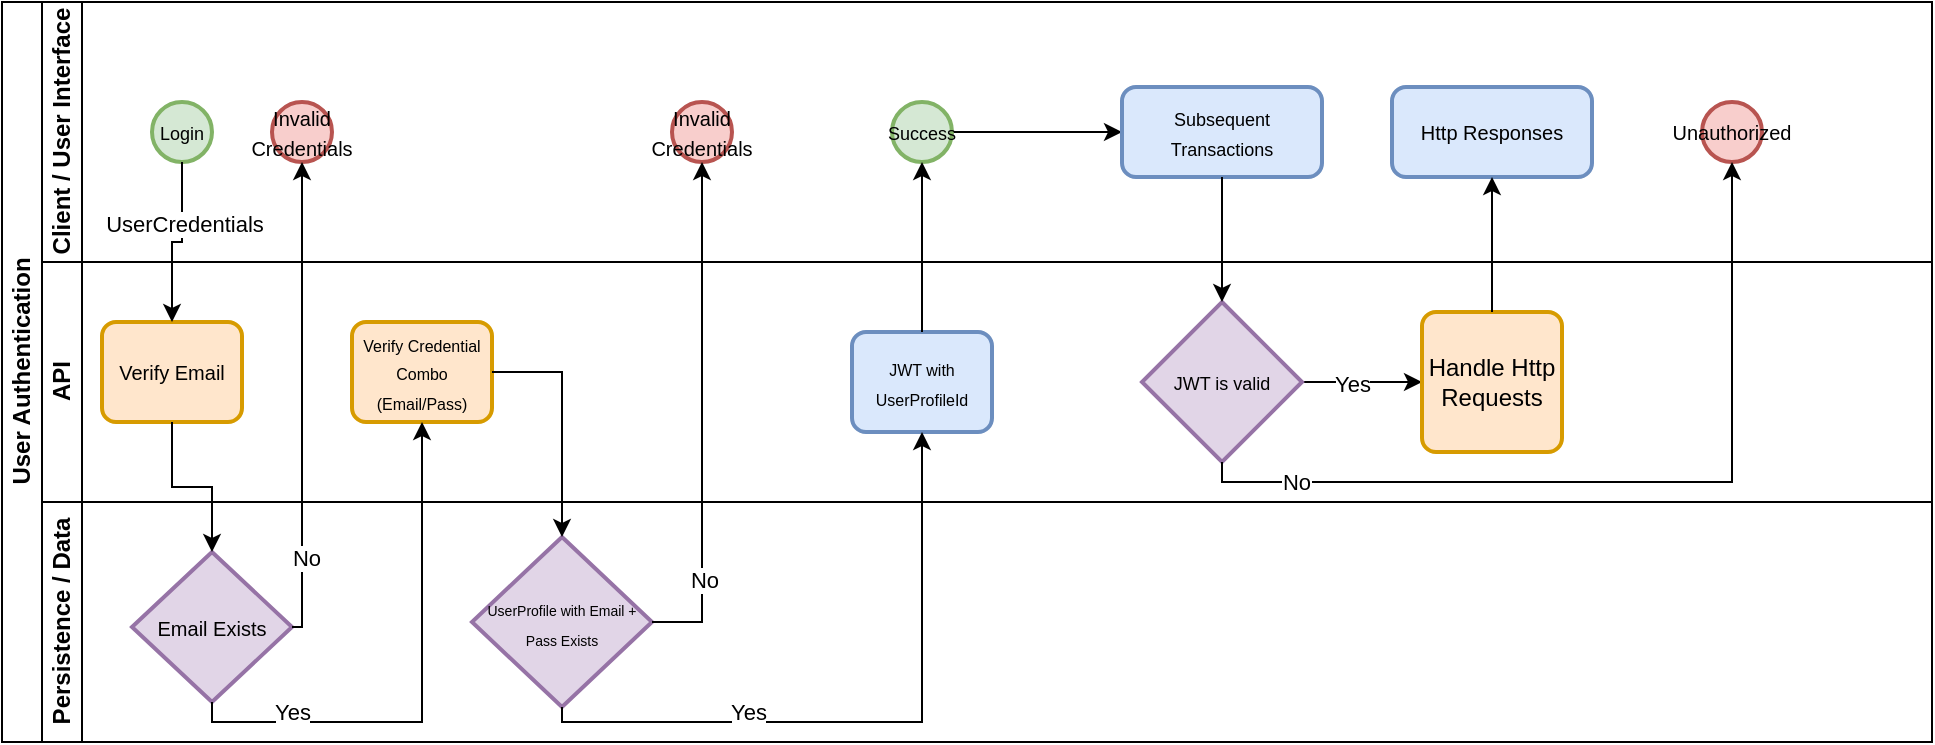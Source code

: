 <mxfile version="22.1.2" type="github">
  <diagram name="Page-1" id="SrKvUDXG3FJgTy41JY_f">
    <mxGraphModel dx="678" dy="409" grid="1" gridSize="10" guides="1" tooltips="1" connect="1" arrows="1" fold="1" page="1" pageScale="1" pageWidth="850" pageHeight="1100" math="0" shadow="0">
      <root>
        <mxCell id="0" />
        <mxCell id="1" parent="0" />
        <mxCell id="vGdrbaIw6soc-wSYrkdy-1" value="User Authentication" style="swimlane;childLayout=stackLayout;resizeParent=1;resizeParentMax=0;horizontal=0;startSize=20;horizontalStack=0;html=1;" vertex="1" parent="1">
          <mxGeometry x="190" y="180" width="965" height="370" as="geometry" />
        </mxCell>
        <mxCell id="vGdrbaIw6soc-wSYrkdy-2" value="Client / User Interface" style="swimlane;startSize=20;horizontal=0;html=1;" vertex="1" parent="vGdrbaIw6soc-wSYrkdy-1">
          <mxGeometry x="20" width="945" height="130" as="geometry" />
        </mxCell>
        <mxCell id="vGdrbaIw6soc-wSYrkdy-37" style="edgeStyle=orthogonalEdgeStyle;rounded=0;orthogonalLoop=1;jettySize=auto;html=1;" edge="1" parent="vGdrbaIw6soc-wSYrkdy-2" source="vGdrbaIw6soc-wSYrkdy-5" target="vGdrbaIw6soc-wSYrkdy-36">
          <mxGeometry relative="1" as="geometry" />
        </mxCell>
        <mxCell id="vGdrbaIw6soc-wSYrkdy-5" value="&lt;font style=&quot;font-size: 9px;&quot;&gt;Success&lt;/font&gt;" style="strokeWidth=2;html=1;shape=mxgraph.flowchart.start_2;whiteSpace=wrap;fillColor=#d5e8d4;strokeColor=#82b366;" vertex="1" parent="vGdrbaIw6soc-wSYrkdy-2">
          <mxGeometry x="425" y="50" width="30" height="30" as="geometry" />
        </mxCell>
        <mxCell id="vGdrbaIw6soc-wSYrkdy-15" value="&lt;font size=&quot;1&quot;&gt;Invalid Credentials&lt;/font&gt;" style="strokeWidth=2;html=1;shape=mxgraph.flowchart.start_2;whiteSpace=wrap;fillColor=#f8cecc;strokeColor=#b85450;" vertex="1" parent="vGdrbaIw6soc-wSYrkdy-2">
          <mxGeometry x="115" y="50" width="30" height="30" as="geometry" />
        </mxCell>
        <mxCell id="vGdrbaIw6soc-wSYrkdy-24" value="&lt;font size=&quot;1&quot;&gt;Invalid Credentials&lt;/font&gt;" style="strokeWidth=2;html=1;shape=mxgraph.flowchart.start_2;whiteSpace=wrap;fillColor=#f8cecc;strokeColor=#b85450;" vertex="1" parent="vGdrbaIw6soc-wSYrkdy-2">
          <mxGeometry x="315" y="50" width="30" height="30" as="geometry" />
        </mxCell>
        <mxCell id="vGdrbaIw6soc-wSYrkdy-32" value="&lt;font style=&quot;font-size: 9px;&quot;&gt;Login&lt;/font&gt;" style="strokeWidth=2;html=1;shape=mxgraph.flowchart.start_2;whiteSpace=wrap;fillColor=#d5e8d4;strokeColor=#82b366;" vertex="1" parent="vGdrbaIw6soc-wSYrkdy-2">
          <mxGeometry x="55" y="50" width="30" height="30" as="geometry" />
        </mxCell>
        <mxCell id="vGdrbaIw6soc-wSYrkdy-36" value="&lt;font style=&quot;font-size: 9px;&quot;&gt;Subsequent Transactions&lt;/font&gt;" style="rounded=1;whiteSpace=wrap;html=1;absoluteArcSize=1;arcSize=14;strokeWidth=2;fillColor=#dae8fc;strokeColor=#6c8ebf;" vertex="1" parent="vGdrbaIw6soc-wSYrkdy-2">
          <mxGeometry x="540" y="42.5" width="100" height="45" as="geometry" />
        </mxCell>
        <mxCell id="vGdrbaIw6soc-wSYrkdy-45" value="&lt;font size=&quot;1&quot;&gt;Http Responses&lt;/font&gt;" style="rounded=1;whiteSpace=wrap;html=1;absoluteArcSize=1;arcSize=14;strokeWidth=2;fillColor=#dae8fc;strokeColor=#6c8ebf;" vertex="1" parent="vGdrbaIw6soc-wSYrkdy-2">
          <mxGeometry x="675" y="42.5" width="100" height="45" as="geometry" />
        </mxCell>
        <mxCell id="vGdrbaIw6soc-wSYrkdy-47" value="&lt;font size=&quot;1&quot;&gt;Unauthorized&lt;/font&gt;" style="strokeWidth=2;html=1;shape=mxgraph.flowchart.start_2;whiteSpace=wrap;fillColor=#f8cecc;strokeColor=#b85450;" vertex="1" parent="vGdrbaIw6soc-wSYrkdy-2">
          <mxGeometry x="830" y="50" width="30" height="30" as="geometry" />
        </mxCell>
        <mxCell id="vGdrbaIw6soc-wSYrkdy-3" value="API" style="swimlane;startSize=20;horizontal=0;html=1;" vertex="1" parent="vGdrbaIw6soc-wSYrkdy-1">
          <mxGeometry x="20" y="130" width="945" height="120" as="geometry" />
        </mxCell>
        <mxCell id="vGdrbaIw6soc-wSYrkdy-7" value="&lt;font size=&quot;1&quot;&gt;Verify Email&lt;/font&gt;" style="rounded=1;whiteSpace=wrap;html=1;absoluteArcSize=1;arcSize=14;strokeWidth=2;fillColor=#ffe6cc;strokeColor=#d79b00;" vertex="1" parent="vGdrbaIw6soc-wSYrkdy-3">
          <mxGeometry x="30" y="30" width="70" height="50" as="geometry" />
        </mxCell>
        <mxCell id="vGdrbaIw6soc-wSYrkdy-12" value="&lt;font style=&quot;font-size: 8px;&quot;&gt;Verify Credential Combo (Email/Pass)&lt;/font&gt;" style="rounded=1;whiteSpace=wrap;html=1;absoluteArcSize=1;arcSize=14;strokeWidth=2;fillColor=#ffe6cc;strokeColor=#d79b00;" vertex="1" parent="vGdrbaIw6soc-wSYrkdy-3">
          <mxGeometry x="155" y="30" width="70" height="50" as="geometry" />
        </mxCell>
        <mxCell id="vGdrbaIw6soc-wSYrkdy-29" value="&lt;font style=&quot;font-size: 8px;&quot;&gt;JWT with UserProfileId&lt;/font&gt;" style="rounded=1;whiteSpace=wrap;html=1;absoluteArcSize=1;arcSize=14;strokeWidth=2;fillColor=#dae8fc;strokeColor=#6c8ebf;" vertex="1" parent="vGdrbaIw6soc-wSYrkdy-3">
          <mxGeometry x="405" y="35" width="70" height="50" as="geometry" />
        </mxCell>
        <mxCell id="vGdrbaIw6soc-wSYrkdy-43" style="edgeStyle=orthogonalEdgeStyle;rounded=0;orthogonalLoop=1;jettySize=auto;html=1;entryX=0;entryY=0.5;entryDx=0;entryDy=0;" edge="1" parent="vGdrbaIw6soc-wSYrkdy-3" source="vGdrbaIw6soc-wSYrkdy-40" target="vGdrbaIw6soc-wSYrkdy-42">
          <mxGeometry relative="1" as="geometry" />
        </mxCell>
        <mxCell id="vGdrbaIw6soc-wSYrkdy-51" value="Yes" style="edgeLabel;html=1;align=center;verticalAlign=middle;resizable=0;points=[];" vertex="1" connectable="0" parent="vGdrbaIw6soc-wSYrkdy-43">
          <mxGeometry x="-0.18" y="-1" relative="1" as="geometry">
            <mxPoint as="offset" />
          </mxGeometry>
        </mxCell>
        <mxCell id="vGdrbaIw6soc-wSYrkdy-40" value="&lt;font style=&quot;font-size: 9px;&quot;&gt;JWT is valid&lt;/font&gt;" style="strokeWidth=2;html=1;shape=mxgraph.flowchart.decision;whiteSpace=wrap;fillColor=#e1d5e7;strokeColor=#9673a6;" vertex="1" parent="vGdrbaIw6soc-wSYrkdy-3">
          <mxGeometry x="550" y="20" width="80" height="80" as="geometry" />
        </mxCell>
        <mxCell id="vGdrbaIw6soc-wSYrkdy-42" value="Handle Http Requests" style="rounded=1;whiteSpace=wrap;html=1;absoluteArcSize=1;arcSize=14;strokeWidth=2;fillColor=#ffe6cc;strokeColor=#d79b00;" vertex="1" parent="vGdrbaIw6soc-wSYrkdy-3">
          <mxGeometry x="690" y="25" width="70" height="70" as="geometry" />
        </mxCell>
        <mxCell id="vGdrbaIw6soc-wSYrkdy-4" value="Persistence / Data" style="swimlane;startSize=20;horizontal=0;html=1;" vertex="1" parent="vGdrbaIw6soc-wSYrkdy-1">
          <mxGeometry x="20" y="250" width="945" height="120" as="geometry" />
        </mxCell>
        <mxCell id="vGdrbaIw6soc-wSYrkdy-10" value="&lt;font size=&quot;1&quot;&gt;Email Exists&lt;/font&gt;" style="strokeWidth=2;html=1;shape=mxgraph.flowchart.decision;whiteSpace=wrap;fillColor=#e1d5e7;strokeColor=#9673a6;" vertex="1" parent="vGdrbaIw6soc-wSYrkdy-4">
          <mxGeometry x="45" y="25" width="80" height="75" as="geometry" />
        </mxCell>
        <mxCell id="vGdrbaIw6soc-wSYrkdy-20" value="&lt;font style=&quot;font-size: 7px;&quot;&gt;UserProfile with Email + Pass Exists&lt;/font&gt;" style="strokeWidth=2;html=1;shape=mxgraph.flowchart.decision;whiteSpace=wrap;fillColor=#e1d5e7;strokeColor=#9673a6;" vertex="1" parent="vGdrbaIw6soc-wSYrkdy-4">
          <mxGeometry x="215" y="17.5" width="90" height="85" as="geometry" />
        </mxCell>
        <mxCell id="vGdrbaIw6soc-wSYrkdy-11" style="edgeStyle=orthogonalEdgeStyle;rounded=0;orthogonalLoop=1;jettySize=auto;html=1;entryX=0.5;entryY=0;entryDx=0;entryDy=0;entryPerimeter=0;" edge="1" parent="vGdrbaIw6soc-wSYrkdy-1" source="vGdrbaIw6soc-wSYrkdy-7" target="vGdrbaIw6soc-wSYrkdy-10">
          <mxGeometry relative="1" as="geometry" />
        </mxCell>
        <mxCell id="vGdrbaIw6soc-wSYrkdy-21" style="edgeStyle=orthogonalEdgeStyle;rounded=0;orthogonalLoop=1;jettySize=auto;html=1;entryX=0.5;entryY=1;entryDx=0;entryDy=0;entryPerimeter=0;" edge="1" parent="vGdrbaIw6soc-wSYrkdy-1" source="vGdrbaIw6soc-wSYrkdy-10" target="vGdrbaIw6soc-wSYrkdy-15">
          <mxGeometry relative="1" as="geometry">
            <Array as="points">
              <mxPoint x="150" y="312" />
            </Array>
          </mxGeometry>
        </mxCell>
        <mxCell id="vGdrbaIw6soc-wSYrkdy-25" value="No" style="edgeLabel;html=1;align=center;verticalAlign=middle;resizable=0;points=[];" vertex="1" connectable="0" parent="vGdrbaIw6soc-wSYrkdy-21">
          <mxGeometry x="-0.669" y="-2" relative="1" as="geometry">
            <mxPoint as="offset" />
          </mxGeometry>
        </mxCell>
        <mxCell id="vGdrbaIw6soc-wSYrkdy-22" style="edgeStyle=orthogonalEdgeStyle;rounded=0;orthogonalLoop=1;jettySize=auto;html=1;entryX=0.5;entryY=1;entryDx=0;entryDy=0;" edge="1" parent="vGdrbaIw6soc-wSYrkdy-1" source="vGdrbaIw6soc-wSYrkdy-10" target="vGdrbaIw6soc-wSYrkdy-12">
          <mxGeometry relative="1" as="geometry">
            <Array as="points">
              <mxPoint x="105" y="360" />
              <mxPoint x="210" y="360" />
            </Array>
          </mxGeometry>
        </mxCell>
        <mxCell id="vGdrbaIw6soc-wSYrkdy-26" value="Yes" style="edgeLabel;html=1;align=center;verticalAlign=middle;resizable=0;points=[];" vertex="1" connectable="0" parent="vGdrbaIw6soc-wSYrkdy-22">
          <mxGeometry x="-0.622" y="5" relative="1" as="geometry">
            <mxPoint as="offset" />
          </mxGeometry>
        </mxCell>
        <mxCell id="vGdrbaIw6soc-wSYrkdy-23" style="edgeStyle=orthogonalEdgeStyle;rounded=0;orthogonalLoop=1;jettySize=auto;html=1;entryX=0.5;entryY=0;entryDx=0;entryDy=0;entryPerimeter=0;" edge="1" parent="vGdrbaIw6soc-wSYrkdy-1" source="vGdrbaIw6soc-wSYrkdy-12" target="vGdrbaIw6soc-wSYrkdy-20">
          <mxGeometry relative="1" as="geometry">
            <Array as="points">
              <mxPoint x="280" y="185" />
            </Array>
          </mxGeometry>
        </mxCell>
        <mxCell id="vGdrbaIw6soc-wSYrkdy-27" style="edgeStyle=orthogonalEdgeStyle;rounded=0;orthogonalLoop=1;jettySize=auto;html=1;entryX=0.5;entryY=1;entryDx=0;entryDy=0;entryPerimeter=0;" edge="1" parent="vGdrbaIw6soc-wSYrkdy-1" source="vGdrbaIw6soc-wSYrkdy-20" target="vGdrbaIw6soc-wSYrkdy-24">
          <mxGeometry relative="1" as="geometry" />
        </mxCell>
        <mxCell id="vGdrbaIw6soc-wSYrkdy-28" value="No" style="edgeLabel;html=1;align=center;verticalAlign=middle;resizable=0;points=[];" vertex="1" connectable="0" parent="vGdrbaIw6soc-wSYrkdy-27">
          <mxGeometry x="-0.637" y="-1" relative="1" as="geometry">
            <mxPoint as="offset" />
          </mxGeometry>
        </mxCell>
        <mxCell id="vGdrbaIw6soc-wSYrkdy-30" style="edgeStyle=orthogonalEdgeStyle;rounded=0;orthogonalLoop=1;jettySize=auto;html=1;entryX=0.5;entryY=1;entryDx=0;entryDy=0;" edge="1" parent="vGdrbaIw6soc-wSYrkdy-1" source="vGdrbaIw6soc-wSYrkdy-20" target="vGdrbaIw6soc-wSYrkdy-29">
          <mxGeometry relative="1" as="geometry">
            <Array as="points">
              <mxPoint x="280" y="360" />
              <mxPoint x="460" y="360" />
            </Array>
          </mxGeometry>
        </mxCell>
        <mxCell id="vGdrbaIw6soc-wSYrkdy-31" value="Yes" style="edgeLabel;html=1;align=center;verticalAlign=middle;resizable=0;points=[];" vertex="1" connectable="0" parent="vGdrbaIw6soc-wSYrkdy-30">
          <mxGeometry x="-0.4" y="5" relative="1" as="geometry">
            <mxPoint as="offset" />
          </mxGeometry>
        </mxCell>
        <mxCell id="vGdrbaIw6soc-wSYrkdy-33" style="edgeStyle=orthogonalEdgeStyle;rounded=0;orthogonalLoop=1;jettySize=auto;html=1;entryX=0.5;entryY=0;entryDx=0;entryDy=0;" edge="1" parent="vGdrbaIw6soc-wSYrkdy-1" source="vGdrbaIw6soc-wSYrkdy-32" target="vGdrbaIw6soc-wSYrkdy-7">
          <mxGeometry relative="1" as="geometry" />
        </mxCell>
        <mxCell id="vGdrbaIw6soc-wSYrkdy-34" value="UserCredentials" style="edgeLabel;html=1;align=center;verticalAlign=middle;resizable=0;points=[];" vertex="1" connectable="0" parent="vGdrbaIw6soc-wSYrkdy-33">
          <mxGeometry x="-0.271" y="1" relative="1" as="geometry">
            <mxPoint as="offset" />
          </mxGeometry>
        </mxCell>
        <mxCell id="vGdrbaIw6soc-wSYrkdy-35" style="edgeStyle=orthogonalEdgeStyle;rounded=0;orthogonalLoop=1;jettySize=auto;html=1;entryX=0.5;entryY=1;entryDx=0;entryDy=0;entryPerimeter=0;" edge="1" parent="vGdrbaIw6soc-wSYrkdy-1" source="vGdrbaIw6soc-wSYrkdy-29" target="vGdrbaIw6soc-wSYrkdy-5">
          <mxGeometry relative="1" as="geometry" />
        </mxCell>
        <mxCell id="vGdrbaIw6soc-wSYrkdy-41" style="edgeStyle=orthogonalEdgeStyle;rounded=0;orthogonalLoop=1;jettySize=auto;html=1;entryX=0.5;entryY=0;entryDx=0;entryDy=0;entryPerimeter=0;" edge="1" parent="vGdrbaIw6soc-wSYrkdy-1" source="vGdrbaIw6soc-wSYrkdy-36" target="vGdrbaIw6soc-wSYrkdy-40">
          <mxGeometry relative="1" as="geometry" />
        </mxCell>
        <mxCell id="vGdrbaIw6soc-wSYrkdy-46" style="edgeStyle=orthogonalEdgeStyle;rounded=0;orthogonalLoop=1;jettySize=auto;html=1;entryX=0.5;entryY=1;entryDx=0;entryDy=0;" edge="1" parent="vGdrbaIw6soc-wSYrkdy-1" source="vGdrbaIw6soc-wSYrkdy-42" target="vGdrbaIw6soc-wSYrkdy-45">
          <mxGeometry relative="1" as="geometry" />
        </mxCell>
        <mxCell id="vGdrbaIw6soc-wSYrkdy-50" style="edgeStyle=orthogonalEdgeStyle;rounded=0;orthogonalLoop=1;jettySize=auto;html=1;entryX=0.5;entryY=1;entryDx=0;entryDy=0;entryPerimeter=0;" edge="1" parent="vGdrbaIw6soc-wSYrkdy-1" source="vGdrbaIw6soc-wSYrkdy-40" target="vGdrbaIw6soc-wSYrkdy-47">
          <mxGeometry relative="1" as="geometry">
            <Array as="points">
              <mxPoint x="610" y="240" />
              <mxPoint x="865" y="240" />
            </Array>
          </mxGeometry>
        </mxCell>
        <mxCell id="vGdrbaIw6soc-wSYrkdy-52" value="No" style="edgeLabel;html=1;align=center;verticalAlign=middle;resizable=0;points=[];" vertex="1" connectable="0" parent="vGdrbaIw6soc-wSYrkdy-50">
          <mxGeometry x="-0.782" relative="1" as="geometry">
            <mxPoint as="offset" />
          </mxGeometry>
        </mxCell>
      </root>
    </mxGraphModel>
  </diagram>
</mxfile>
